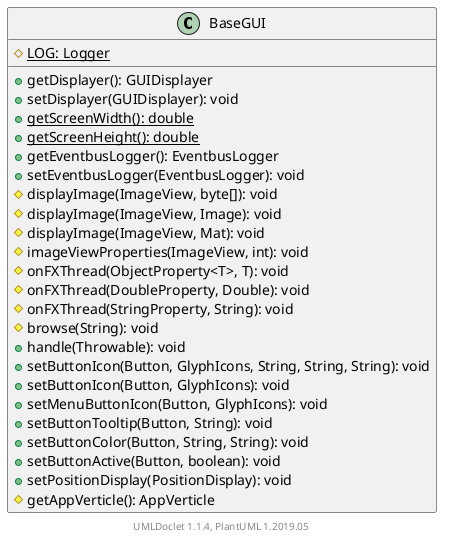 @startuml

    class BaseGUI [[BaseGUI.html]] {
        {static} #LOG: Logger
        +getDisplayer(): GUIDisplayer
        +setDisplayer(GUIDisplayer): void
        {static} +getScreenWidth(): double
        {static} +getScreenHeight(): double
        +getEventbusLogger(): EventbusLogger
        +setEventbusLogger(EventbusLogger): void
        #displayImage(ImageView, byte[]): void
        #displayImage(ImageView, Image): void
        #displayImage(ImageView, Mat): void
        #imageViewProperties(ImageView, int): void
        #onFXThread(ObjectProperty<T>, T): void
        #onFXThread(DoubleProperty, Double): void
        #onFXThread(StringProperty, String): void
        #browse(String): void
        +handle(Throwable): void
        +setButtonIcon(Button, GlyphIcons, String, String, String): void
        +setButtonIcon(Button, GlyphIcons): void
        +setMenuButtonIcon(Button, GlyphIcons): void
        +setButtonTooltip(Button, String): void
        +setButtonColor(Button, String, String): void
        +setButtonActive(Button, boolean): void
        +setPositionDisplay(PositionDisplay): void
        #getAppVerticle(): AppVerticle
    }


    center footer UMLDoclet 1.1.4, PlantUML 1.2019.05
@enduml
